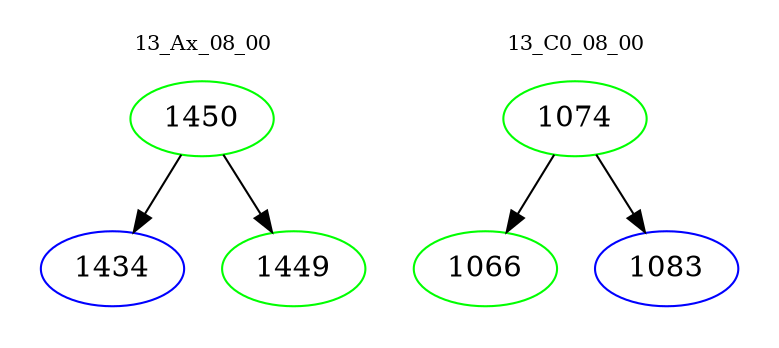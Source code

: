 digraph{
subgraph cluster_0 {
color = white
label = "13_Ax_08_00";
fontsize=10;
T0_1450 [label="1450", color="green"]
T0_1450 -> T0_1434 [color="black"]
T0_1434 [label="1434", color="blue"]
T0_1450 -> T0_1449 [color="black"]
T0_1449 [label="1449", color="green"]
}
subgraph cluster_1 {
color = white
label = "13_C0_08_00";
fontsize=10;
T1_1074 [label="1074", color="green"]
T1_1074 -> T1_1066 [color="black"]
T1_1066 [label="1066", color="green"]
T1_1074 -> T1_1083 [color="black"]
T1_1083 [label="1083", color="blue"]
}
}

